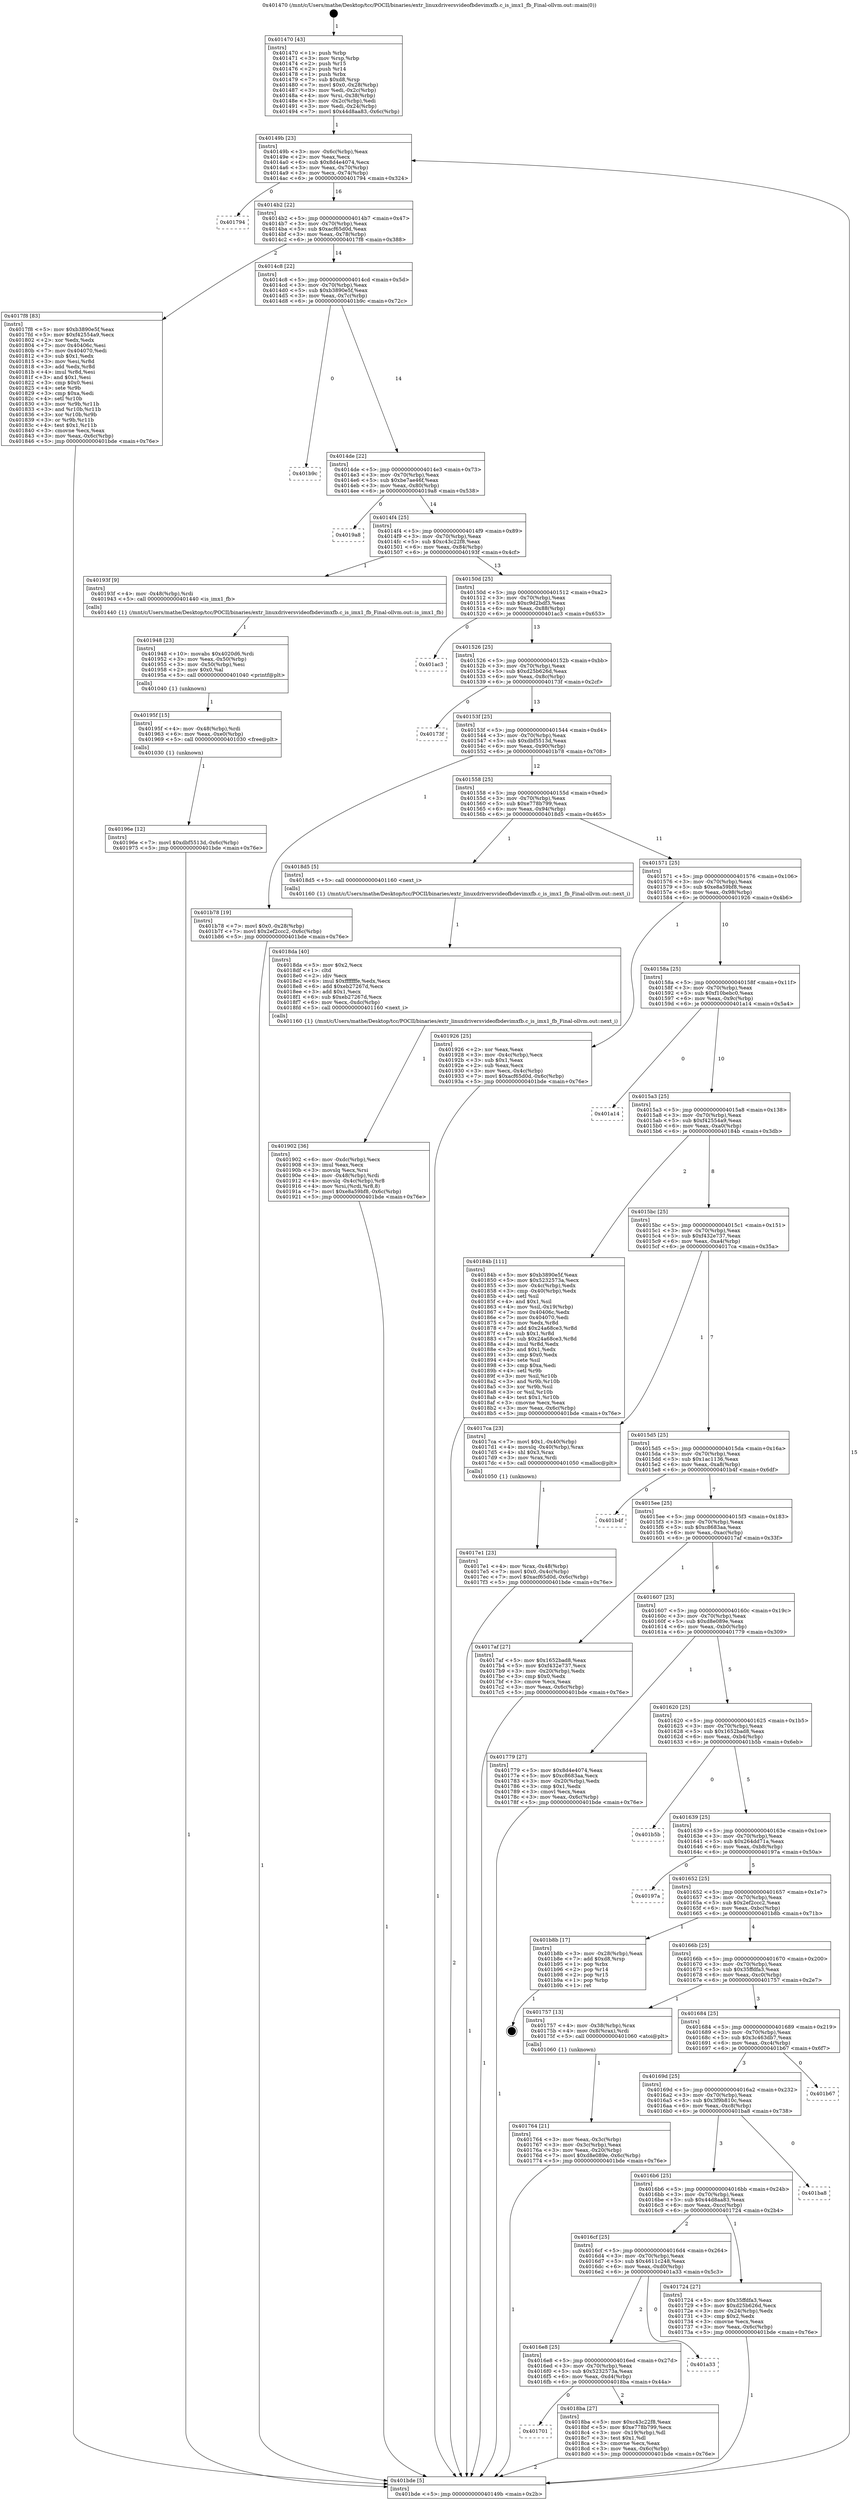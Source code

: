 digraph "0x401470" {
  label = "0x401470 (/mnt/c/Users/mathe/Desktop/tcc/POCII/binaries/extr_linuxdriversvideofbdevimxfb.c_is_imx1_fb_Final-ollvm.out::main(0))"
  labelloc = "t"
  node[shape=record]

  Entry [label="",width=0.3,height=0.3,shape=circle,fillcolor=black,style=filled]
  "0x40149b" [label="{
     0x40149b [23]\l
     | [instrs]\l
     &nbsp;&nbsp;0x40149b \<+3\>: mov -0x6c(%rbp),%eax\l
     &nbsp;&nbsp;0x40149e \<+2\>: mov %eax,%ecx\l
     &nbsp;&nbsp;0x4014a0 \<+6\>: sub $0x8d4e4074,%ecx\l
     &nbsp;&nbsp;0x4014a6 \<+3\>: mov %eax,-0x70(%rbp)\l
     &nbsp;&nbsp;0x4014a9 \<+3\>: mov %ecx,-0x74(%rbp)\l
     &nbsp;&nbsp;0x4014ac \<+6\>: je 0000000000401794 \<main+0x324\>\l
  }"]
  "0x401794" [label="{
     0x401794\l
  }", style=dashed]
  "0x4014b2" [label="{
     0x4014b2 [22]\l
     | [instrs]\l
     &nbsp;&nbsp;0x4014b2 \<+5\>: jmp 00000000004014b7 \<main+0x47\>\l
     &nbsp;&nbsp;0x4014b7 \<+3\>: mov -0x70(%rbp),%eax\l
     &nbsp;&nbsp;0x4014ba \<+5\>: sub $0xacf65d0d,%eax\l
     &nbsp;&nbsp;0x4014bf \<+3\>: mov %eax,-0x78(%rbp)\l
     &nbsp;&nbsp;0x4014c2 \<+6\>: je 00000000004017f8 \<main+0x388\>\l
  }"]
  Exit [label="",width=0.3,height=0.3,shape=circle,fillcolor=black,style=filled,peripheries=2]
  "0x4017f8" [label="{
     0x4017f8 [83]\l
     | [instrs]\l
     &nbsp;&nbsp;0x4017f8 \<+5\>: mov $0xb3890e5f,%eax\l
     &nbsp;&nbsp;0x4017fd \<+5\>: mov $0xf42554a9,%ecx\l
     &nbsp;&nbsp;0x401802 \<+2\>: xor %edx,%edx\l
     &nbsp;&nbsp;0x401804 \<+7\>: mov 0x40406c,%esi\l
     &nbsp;&nbsp;0x40180b \<+7\>: mov 0x404070,%edi\l
     &nbsp;&nbsp;0x401812 \<+3\>: sub $0x1,%edx\l
     &nbsp;&nbsp;0x401815 \<+3\>: mov %esi,%r8d\l
     &nbsp;&nbsp;0x401818 \<+3\>: add %edx,%r8d\l
     &nbsp;&nbsp;0x40181b \<+4\>: imul %r8d,%esi\l
     &nbsp;&nbsp;0x40181f \<+3\>: and $0x1,%esi\l
     &nbsp;&nbsp;0x401822 \<+3\>: cmp $0x0,%esi\l
     &nbsp;&nbsp;0x401825 \<+4\>: sete %r9b\l
     &nbsp;&nbsp;0x401829 \<+3\>: cmp $0xa,%edi\l
     &nbsp;&nbsp;0x40182c \<+4\>: setl %r10b\l
     &nbsp;&nbsp;0x401830 \<+3\>: mov %r9b,%r11b\l
     &nbsp;&nbsp;0x401833 \<+3\>: and %r10b,%r11b\l
     &nbsp;&nbsp;0x401836 \<+3\>: xor %r10b,%r9b\l
     &nbsp;&nbsp;0x401839 \<+3\>: or %r9b,%r11b\l
     &nbsp;&nbsp;0x40183c \<+4\>: test $0x1,%r11b\l
     &nbsp;&nbsp;0x401840 \<+3\>: cmovne %ecx,%eax\l
     &nbsp;&nbsp;0x401843 \<+3\>: mov %eax,-0x6c(%rbp)\l
     &nbsp;&nbsp;0x401846 \<+5\>: jmp 0000000000401bde \<main+0x76e\>\l
  }"]
  "0x4014c8" [label="{
     0x4014c8 [22]\l
     | [instrs]\l
     &nbsp;&nbsp;0x4014c8 \<+5\>: jmp 00000000004014cd \<main+0x5d\>\l
     &nbsp;&nbsp;0x4014cd \<+3\>: mov -0x70(%rbp),%eax\l
     &nbsp;&nbsp;0x4014d0 \<+5\>: sub $0xb3890e5f,%eax\l
     &nbsp;&nbsp;0x4014d5 \<+3\>: mov %eax,-0x7c(%rbp)\l
     &nbsp;&nbsp;0x4014d8 \<+6\>: je 0000000000401b9c \<main+0x72c\>\l
  }"]
  "0x40196e" [label="{
     0x40196e [12]\l
     | [instrs]\l
     &nbsp;&nbsp;0x40196e \<+7\>: movl $0xdbf5513d,-0x6c(%rbp)\l
     &nbsp;&nbsp;0x401975 \<+5\>: jmp 0000000000401bde \<main+0x76e\>\l
  }"]
  "0x401b9c" [label="{
     0x401b9c\l
  }", style=dashed]
  "0x4014de" [label="{
     0x4014de [22]\l
     | [instrs]\l
     &nbsp;&nbsp;0x4014de \<+5\>: jmp 00000000004014e3 \<main+0x73\>\l
     &nbsp;&nbsp;0x4014e3 \<+3\>: mov -0x70(%rbp),%eax\l
     &nbsp;&nbsp;0x4014e6 \<+5\>: sub $0xbe7ae46f,%eax\l
     &nbsp;&nbsp;0x4014eb \<+3\>: mov %eax,-0x80(%rbp)\l
     &nbsp;&nbsp;0x4014ee \<+6\>: je 00000000004019a8 \<main+0x538\>\l
  }"]
  "0x40195f" [label="{
     0x40195f [15]\l
     | [instrs]\l
     &nbsp;&nbsp;0x40195f \<+4\>: mov -0x48(%rbp),%rdi\l
     &nbsp;&nbsp;0x401963 \<+6\>: mov %eax,-0xe0(%rbp)\l
     &nbsp;&nbsp;0x401969 \<+5\>: call 0000000000401030 \<free@plt\>\l
     | [calls]\l
     &nbsp;&nbsp;0x401030 \{1\} (unknown)\l
  }"]
  "0x4019a8" [label="{
     0x4019a8\l
  }", style=dashed]
  "0x4014f4" [label="{
     0x4014f4 [25]\l
     | [instrs]\l
     &nbsp;&nbsp;0x4014f4 \<+5\>: jmp 00000000004014f9 \<main+0x89\>\l
     &nbsp;&nbsp;0x4014f9 \<+3\>: mov -0x70(%rbp),%eax\l
     &nbsp;&nbsp;0x4014fc \<+5\>: sub $0xc43c22f8,%eax\l
     &nbsp;&nbsp;0x401501 \<+6\>: mov %eax,-0x84(%rbp)\l
     &nbsp;&nbsp;0x401507 \<+6\>: je 000000000040193f \<main+0x4cf\>\l
  }"]
  "0x401948" [label="{
     0x401948 [23]\l
     | [instrs]\l
     &nbsp;&nbsp;0x401948 \<+10\>: movabs $0x4020d6,%rdi\l
     &nbsp;&nbsp;0x401952 \<+3\>: mov %eax,-0x50(%rbp)\l
     &nbsp;&nbsp;0x401955 \<+3\>: mov -0x50(%rbp),%esi\l
     &nbsp;&nbsp;0x401958 \<+2\>: mov $0x0,%al\l
     &nbsp;&nbsp;0x40195a \<+5\>: call 0000000000401040 \<printf@plt\>\l
     | [calls]\l
     &nbsp;&nbsp;0x401040 \{1\} (unknown)\l
  }"]
  "0x40193f" [label="{
     0x40193f [9]\l
     | [instrs]\l
     &nbsp;&nbsp;0x40193f \<+4\>: mov -0x48(%rbp),%rdi\l
     &nbsp;&nbsp;0x401943 \<+5\>: call 0000000000401440 \<is_imx1_fb\>\l
     | [calls]\l
     &nbsp;&nbsp;0x401440 \{1\} (/mnt/c/Users/mathe/Desktop/tcc/POCII/binaries/extr_linuxdriversvideofbdevimxfb.c_is_imx1_fb_Final-ollvm.out::is_imx1_fb)\l
  }"]
  "0x40150d" [label="{
     0x40150d [25]\l
     | [instrs]\l
     &nbsp;&nbsp;0x40150d \<+5\>: jmp 0000000000401512 \<main+0xa2\>\l
     &nbsp;&nbsp;0x401512 \<+3\>: mov -0x70(%rbp),%eax\l
     &nbsp;&nbsp;0x401515 \<+5\>: sub $0xc9d2bdf3,%eax\l
     &nbsp;&nbsp;0x40151a \<+6\>: mov %eax,-0x88(%rbp)\l
     &nbsp;&nbsp;0x401520 \<+6\>: je 0000000000401ac3 \<main+0x653\>\l
  }"]
  "0x401902" [label="{
     0x401902 [36]\l
     | [instrs]\l
     &nbsp;&nbsp;0x401902 \<+6\>: mov -0xdc(%rbp),%ecx\l
     &nbsp;&nbsp;0x401908 \<+3\>: imul %eax,%ecx\l
     &nbsp;&nbsp;0x40190b \<+3\>: movslq %ecx,%rsi\l
     &nbsp;&nbsp;0x40190e \<+4\>: mov -0x48(%rbp),%rdi\l
     &nbsp;&nbsp;0x401912 \<+4\>: movslq -0x4c(%rbp),%r8\l
     &nbsp;&nbsp;0x401916 \<+4\>: mov %rsi,(%rdi,%r8,8)\l
     &nbsp;&nbsp;0x40191a \<+7\>: movl $0xe8a59bf8,-0x6c(%rbp)\l
     &nbsp;&nbsp;0x401921 \<+5\>: jmp 0000000000401bde \<main+0x76e\>\l
  }"]
  "0x401ac3" [label="{
     0x401ac3\l
  }", style=dashed]
  "0x401526" [label="{
     0x401526 [25]\l
     | [instrs]\l
     &nbsp;&nbsp;0x401526 \<+5\>: jmp 000000000040152b \<main+0xbb\>\l
     &nbsp;&nbsp;0x40152b \<+3\>: mov -0x70(%rbp),%eax\l
     &nbsp;&nbsp;0x40152e \<+5\>: sub $0xd25b626d,%eax\l
     &nbsp;&nbsp;0x401533 \<+6\>: mov %eax,-0x8c(%rbp)\l
     &nbsp;&nbsp;0x401539 \<+6\>: je 000000000040173f \<main+0x2cf\>\l
  }"]
  "0x4018da" [label="{
     0x4018da [40]\l
     | [instrs]\l
     &nbsp;&nbsp;0x4018da \<+5\>: mov $0x2,%ecx\l
     &nbsp;&nbsp;0x4018df \<+1\>: cltd\l
     &nbsp;&nbsp;0x4018e0 \<+2\>: idiv %ecx\l
     &nbsp;&nbsp;0x4018e2 \<+6\>: imul $0xfffffffe,%edx,%ecx\l
     &nbsp;&nbsp;0x4018e8 \<+6\>: add $0xeb27267d,%ecx\l
     &nbsp;&nbsp;0x4018ee \<+3\>: add $0x1,%ecx\l
     &nbsp;&nbsp;0x4018f1 \<+6\>: sub $0xeb27267d,%ecx\l
     &nbsp;&nbsp;0x4018f7 \<+6\>: mov %ecx,-0xdc(%rbp)\l
     &nbsp;&nbsp;0x4018fd \<+5\>: call 0000000000401160 \<next_i\>\l
     | [calls]\l
     &nbsp;&nbsp;0x401160 \{1\} (/mnt/c/Users/mathe/Desktop/tcc/POCII/binaries/extr_linuxdriversvideofbdevimxfb.c_is_imx1_fb_Final-ollvm.out::next_i)\l
  }"]
  "0x40173f" [label="{
     0x40173f\l
  }", style=dashed]
  "0x40153f" [label="{
     0x40153f [25]\l
     | [instrs]\l
     &nbsp;&nbsp;0x40153f \<+5\>: jmp 0000000000401544 \<main+0xd4\>\l
     &nbsp;&nbsp;0x401544 \<+3\>: mov -0x70(%rbp),%eax\l
     &nbsp;&nbsp;0x401547 \<+5\>: sub $0xdbf5513d,%eax\l
     &nbsp;&nbsp;0x40154c \<+6\>: mov %eax,-0x90(%rbp)\l
     &nbsp;&nbsp;0x401552 \<+6\>: je 0000000000401b78 \<main+0x708\>\l
  }"]
  "0x401701" [label="{
     0x401701\l
  }", style=dashed]
  "0x401b78" [label="{
     0x401b78 [19]\l
     | [instrs]\l
     &nbsp;&nbsp;0x401b78 \<+7\>: movl $0x0,-0x28(%rbp)\l
     &nbsp;&nbsp;0x401b7f \<+7\>: movl $0x2ef2ccc2,-0x6c(%rbp)\l
     &nbsp;&nbsp;0x401b86 \<+5\>: jmp 0000000000401bde \<main+0x76e\>\l
  }"]
  "0x401558" [label="{
     0x401558 [25]\l
     | [instrs]\l
     &nbsp;&nbsp;0x401558 \<+5\>: jmp 000000000040155d \<main+0xed\>\l
     &nbsp;&nbsp;0x40155d \<+3\>: mov -0x70(%rbp),%eax\l
     &nbsp;&nbsp;0x401560 \<+5\>: sub $0xe778b799,%eax\l
     &nbsp;&nbsp;0x401565 \<+6\>: mov %eax,-0x94(%rbp)\l
     &nbsp;&nbsp;0x40156b \<+6\>: je 00000000004018d5 \<main+0x465\>\l
  }"]
  "0x4018ba" [label="{
     0x4018ba [27]\l
     | [instrs]\l
     &nbsp;&nbsp;0x4018ba \<+5\>: mov $0xc43c22f8,%eax\l
     &nbsp;&nbsp;0x4018bf \<+5\>: mov $0xe778b799,%ecx\l
     &nbsp;&nbsp;0x4018c4 \<+3\>: mov -0x19(%rbp),%dl\l
     &nbsp;&nbsp;0x4018c7 \<+3\>: test $0x1,%dl\l
     &nbsp;&nbsp;0x4018ca \<+3\>: cmovne %ecx,%eax\l
     &nbsp;&nbsp;0x4018cd \<+3\>: mov %eax,-0x6c(%rbp)\l
     &nbsp;&nbsp;0x4018d0 \<+5\>: jmp 0000000000401bde \<main+0x76e\>\l
  }"]
  "0x4018d5" [label="{
     0x4018d5 [5]\l
     | [instrs]\l
     &nbsp;&nbsp;0x4018d5 \<+5\>: call 0000000000401160 \<next_i\>\l
     | [calls]\l
     &nbsp;&nbsp;0x401160 \{1\} (/mnt/c/Users/mathe/Desktop/tcc/POCII/binaries/extr_linuxdriversvideofbdevimxfb.c_is_imx1_fb_Final-ollvm.out::next_i)\l
  }"]
  "0x401571" [label="{
     0x401571 [25]\l
     | [instrs]\l
     &nbsp;&nbsp;0x401571 \<+5\>: jmp 0000000000401576 \<main+0x106\>\l
     &nbsp;&nbsp;0x401576 \<+3\>: mov -0x70(%rbp),%eax\l
     &nbsp;&nbsp;0x401579 \<+5\>: sub $0xe8a59bf8,%eax\l
     &nbsp;&nbsp;0x40157e \<+6\>: mov %eax,-0x98(%rbp)\l
     &nbsp;&nbsp;0x401584 \<+6\>: je 0000000000401926 \<main+0x4b6\>\l
  }"]
  "0x4016e8" [label="{
     0x4016e8 [25]\l
     | [instrs]\l
     &nbsp;&nbsp;0x4016e8 \<+5\>: jmp 00000000004016ed \<main+0x27d\>\l
     &nbsp;&nbsp;0x4016ed \<+3\>: mov -0x70(%rbp),%eax\l
     &nbsp;&nbsp;0x4016f0 \<+5\>: sub $0x5232573a,%eax\l
     &nbsp;&nbsp;0x4016f5 \<+6\>: mov %eax,-0xd4(%rbp)\l
     &nbsp;&nbsp;0x4016fb \<+6\>: je 00000000004018ba \<main+0x44a\>\l
  }"]
  "0x401926" [label="{
     0x401926 [25]\l
     | [instrs]\l
     &nbsp;&nbsp;0x401926 \<+2\>: xor %eax,%eax\l
     &nbsp;&nbsp;0x401928 \<+3\>: mov -0x4c(%rbp),%ecx\l
     &nbsp;&nbsp;0x40192b \<+3\>: sub $0x1,%eax\l
     &nbsp;&nbsp;0x40192e \<+2\>: sub %eax,%ecx\l
     &nbsp;&nbsp;0x401930 \<+3\>: mov %ecx,-0x4c(%rbp)\l
     &nbsp;&nbsp;0x401933 \<+7\>: movl $0xacf65d0d,-0x6c(%rbp)\l
     &nbsp;&nbsp;0x40193a \<+5\>: jmp 0000000000401bde \<main+0x76e\>\l
  }"]
  "0x40158a" [label="{
     0x40158a [25]\l
     | [instrs]\l
     &nbsp;&nbsp;0x40158a \<+5\>: jmp 000000000040158f \<main+0x11f\>\l
     &nbsp;&nbsp;0x40158f \<+3\>: mov -0x70(%rbp),%eax\l
     &nbsp;&nbsp;0x401592 \<+5\>: sub $0xf10bebc0,%eax\l
     &nbsp;&nbsp;0x401597 \<+6\>: mov %eax,-0x9c(%rbp)\l
     &nbsp;&nbsp;0x40159d \<+6\>: je 0000000000401a14 \<main+0x5a4\>\l
  }"]
  "0x401a33" [label="{
     0x401a33\l
  }", style=dashed]
  "0x401a14" [label="{
     0x401a14\l
  }", style=dashed]
  "0x4015a3" [label="{
     0x4015a3 [25]\l
     | [instrs]\l
     &nbsp;&nbsp;0x4015a3 \<+5\>: jmp 00000000004015a8 \<main+0x138\>\l
     &nbsp;&nbsp;0x4015a8 \<+3\>: mov -0x70(%rbp),%eax\l
     &nbsp;&nbsp;0x4015ab \<+5\>: sub $0xf42554a9,%eax\l
     &nbsp;&nbsp;0x4015b0 \<+6\>: mov %eax,-0xa0(%rbp)\l
     &nbsp;&nbsp;0x4015b6 \<+6\>: je 000000000040184b \<main+0x3db\>\l
  }"]
  "0x4017e1" [label="{
     0x4017e1 [23]\l
     | [instrs]\l
     &nbsp;&nbsp;0x4017e1 \<+4\>: mov %rax,-0x48(%rbp)\l
     &nbsp;&nbsp;0x4017e5 \<+7\>: movl $0x0,-0x4c(%rbp)\l
     &nbsp;&nbsp;0x4017ec \<+7\>: movl $0xacf65d0d,-0x6c(%rbp)\l
     &nbsp;&nbsp;0x4017f3 \<+5\>: jmp 0000000000401bde \<main+0x76e\>\l
  }"]
  "0x40184b" [label="{
     0x40184b [111]\l
     | [instrs]\l
     &nbsp;&nbsp;0x40184b \<+5\>: mov $0xb3890e5f,%eax\l
     &nbsp;&nbsp;0x401850 \<+5\>: mov $0x5232573a,%ecx\l
     &nbsp;&nbsp;0x401855 \<+3\>: mov -0x4c(%rbp),%edx\l
     &nbsp;&nbsp;0x401858 \<+3\>: cmp -0x40(%rbp),%edx\l
     &nbsp;&nbsp;0x40185b \<+4\>: setl %sil\l
     &nbsp;&nbsp;0x40185f \<+4\>: and $0x1,%sil\l
     &nbsp;&nbsp;0x401863 \<+4\>: mov %sil,-0x19(%rbp)\l
     &nbsp;&nbsp;0x401867 \<+7\>: mov 0x40406c,%edx\l
     &nbsp;&nbsp;0x40186e \<+7\>: mov 0x404070,%edi\l
     &nbsp;&nbsp;0x401875 \<+3\>: mov %edx,%r8d\l
     &nbsp;&nbsp;0x401878 \<+7\>: add $0x24a68ce3,%r8d\l
     &nbsp;&nbsp;0x40187f \<+4\>: sub $0x1,%r8d\l
     &nbsp;&nbsp;0x401883 \<+7\>: sub $0x24a68ce3,%r8d\l
     &nbsp;&nbsp;0x40188a \<+4\>: imul %r8d,%edx\l
     &nbsp;&nbsp;0x40188e \<+3\>: and $0x1,%edx\l
     &nbsp;&nbsp;0x401891 \<+3\>: cmp $0x0,%edx\l
     &nbsp;&nbsp;0x401894 \<+4\>: sete %sil\l
     &nbsp;&nbsp;0x401898 \<+3\>: cmp $0xa,%edi\l
     &nbsp;&nbsp;0x40189b \<+4\>: setl %r9b\l
     &nbsp;&nbsp;0x40189f \<+3\>: mov %sil,%r10b\l
     &nbsp;&nbsp;0x4018a2 \<+3\>: and %r9b,%r10b\l
     &nbsp;&nbsp;0x4018a5 \<+3\>: xor %r9b,%sil\l
     &nbsp;&nbsp;0x4018a8 \<+3\>: or %sil,%r10b\l
     &nbsp;&nbsp;0x4018ab \<+4\>: test $0x1,%r10b\l
     &nbsp;&nbsp;0x4018af \<+3\>: cmovne %ecx,%eax\l
     &nbsp;&nbsp;0x4018b2 \<+3\>: mov %eax,-0x6c(%rbp)\l
     &nbsp;&nbsp;0x4018b5 \<+5\>: jmp 0000000000401bde \<main+0x76e\>\l
  }"]
  "0x4015bc" [label="{
     0x4015bc [25]\l
     | [instrs]\l
     &nbsp;&nbsp;0x4015bc \<+5\>: jmp 00000000004015c1 \<main+0x151\>\l
     &nbsp;&nbsp;0x4015c1 \<+3\>: mov -0x70(%rbp),%eax\l
     &nbsp;&nbsp;0x4015c4 \<+5\>: sub $0xf432e737,%eax\l
     &nbsp;&nbsp;0x4015c9 \<+6\>: mov %eax,-0xa4(%rbp)\l
     &nbsp;&nbsp;0x4015cf \<+6\>: je 00000000004017ca \<main+0x35a\>\l
  }"]
  "0x401764" [label="{
     0x401764 [21]\l
     | [instrs]\l
     &nbsp;&nbsp;0x401764 \<+3\>: mov %eax,-0x3c(%rbp)\l
     &nbsp;&nbsp;0x401767 \<+3\>: mov -0x3c(%rbp),%eax\l
     &nbsp;&nbsp;0x40176a \<+3\>: mov %eax,-0x20(%rbp)\l
     &nbsp;&nbsp;0x40176d \<+7\>: movl $0xd8e089e,-0x6c(%rbp)\l
     &nbsp;&nbsp;0x401774 \<+5\>: jmp 0000000000401bde \<main+0x76e\>\l
  }"]
  "0x4017ca" [label="{
     0x4017ca [23]\l
     | [instrs]\l
     &nbsp;&nbsp;0x4017ca \<+7\>: movl $0x1,-0x40(%rbp)\l
     &nbsp;&nbsp;0x4017d1 \<+4\>: movslq -0x40(%rbp),%rax\l
     &nbsp;&nbsp;0x4017d5 \<+4\>: shl $0x3,%rax\l
     &nbsp;&nbsp;0x4017d9 \<+3\>: mov %rax,%rdi\l
     &nbsp;&nbsp;0x4017dc \<+5\>: call 0000000000401050 \<malloc@plt\>\l
     | [calls]\l
     &nbsp;&nbsp;0x401050 \{1\} (unknown)\l
  }"]
  "0x4015d5" [label="{
     0x4015d5 [25]\l
     | [instrs]\l
     &nbsp;&nbsp;0x4015d5 \<+5\>: jmp 00000000004015da \<main+0x16a\>\l
     &nbsp;&nbsp;0x4015da \<+3\>: mov -0x70(%rbp),%eax\l
     &nbsp;&nbsp;0x4015dd \<+5\>: sub $0x1ac1136,%eax\l
     &nbsp;&nbsp;0x4015e2 \<+6\>: mov %eax,-0xa8(%rbp)\l
     &nbsp;&nbsp;0x4015e8 \<+6\>: je 0000000000401b4f \<main+0x6df\>\l
  }"]
  "0x401470" [label="{
     0x401470 [43]\l
     | [instrs]\l
     &nbsp;&nbsp;0x401470 \<+1\>: push %rbp\l
     &nbsp;&nbsp;0x401471 \<+3\>: mov %rsp,%rbp\l
     &nbsp;&nbsp;0x401474 \<+2\>: push %r15\l
     &nbsp;&nbsp;0x401476 \<+2\>: push %r14\l
     &nbsp;&nbsp;0x401478 \<+1\>: push %rbx\l
     &nbsp;&nbsp;0x401479 \<+7\>: sub $0xd8,%rsp\l
     &nbsp;&nbsp;0x401480 \<+7\>: movl $0x0,-0x28(%rbp)\l
     &nbsp;&nbsp;0x401487 \<+3\>: mov %edi,-0x2c(%rbp)\l
     &nbsp;&nbsp;0x40148a \<+4\>: mov %rsi,-0x38(%rbp)\l
     &nbsp;&nbsp;0x40148e \<+3\>: mov -0x2c(%rbp),%edi\l
     &nbsp;&nbsp;0x401491 \<+3\>: mov %edi,-0x24(%rbp)\l
     &nbsp;&nbsp;0x401494 \<+7\>: movl $0x44d8aa83,-0x6c(%rbp)\l
  }"]
  "0x401b4f" [label="{
     0x401b4f\l
  }", style=dashed]
  "0x4015ee" [label="{
     0x4015ee [25]\l
     | [instrs]\l
     &nbsp;&nbsp;0x4015ee \<+5\>: jmp 00000000004015f3 \<main+0x183\>\l
     &nbsp;&nbsp;0x4015f3 \<+3\>: mov -0x70(%rbp),%eax\l
     &nbsp;&nbsp;0x4015f6 \<+5\>: sub $0xc8683aa,%eax\l
     &nbsp;&nbsp;0x4015fb \<+6\>: mov %eax,-0xac(%rbp)\l
     &nbsp;&nbsp;0x401601 \<+6\>: je 00000000004017af \<main+0x33f\>\l
  }"]
  "0x401bde" [label="{
     0x401bde [5]\l
     | [instrs]\l
     &nbsp;&nbsp;0x401bde \<+5\>: jmp 000000000040149b \<main+0x2b\>\l
  }"]
  "0x4017af" [label="{
     0x4017af [27]\l
     | [instrs]\l
     &nbsp;&nbsp;0x4017af \<+5\>: mov $0x1652bad8,%eax\l
     &nbsp;&nbsp;0x4017b4 \<+5\>: mov $0xf432e737,%ecx\l
     &nbsp;&nbsp;0x4017b9 \<+3\>: mov -0x20(%rbp),%edx\l
     &nbsp;&nbsp;0x4017bc \<+3\>: cmp $0x0,%edx\l
     &nbsp;&nbsp;0x4017bf \<+3\>: cmove %ecx,%eax\l
     &nbsp;&nbsp;0x4017c2 \<+3\>: mov %eax,-0x6c(%rbp)\l
     &nbsp;&nbsp;0x4017c5 \<+5\>: jmp 0000000000401bde \<main+0x76e\>\l
  }"]
  "0x401607" [label="{
     0x401607 [25]\l
     | [instrs]\l
     &nbsp;&nbsp;0x401607 \<+5\>: jmp 000000000040160c \<main+0x19c\>\l
     &nbsp;&nbsp;0x40160c \<+3\>: mov -0x70(%rbp),%eax\l
     &nbsp;&nbsp;0x40160f \<+5\>: sub $0xd8e089e,%eax\l
     &nbsp;&nbsp;0x401614 \<+6\>: mov %eax,-0xb0(%rbp)\l
     &nbsp;&nbsp;0x40161a \<+6\>: je 0000000000401779 \<main+0x309\>\l
  }"]
  "0x4016cf" [label="{
     0x4016cf [25]\l
     | [instrs]\l
     &nbsp;&nbsp;0x4016cf \<+5\>: jmp 00000000004016d4 \<main+0x264\>\l
     &nbsp;&nbsp;0x4016d4 \<+3\>: mov -0x70(%rbp),%eax\l
     &nbsp;&nbsp;0x4016d7 \<+5\>: sub $0x4611c248,%eax\l
     &nbsp;&nbsp;0x4016dc \<+6\>: mov %eax,-0xd0(%rbp)\l
     &nbsp;&nbsp;0x4016e2 \<+6\>: je 0000000000401a33 \<main+0x5c3\>\l
  }"]
  "0x401779" [label="{
     0x401779 [27]\l
     | [instrs]\l
     &nbsp;&nbsp;0x401779 \<+5\>: mov $0x8d4e4074,%eax\l
     &nbsp;&nbsp;0x40177e \<+5\>: mov $0xc8683aa,%ecx\l
     &nbsp;&nbsp;0x401783 \<+3\>: mov -0x20(%rbp),%edx\l
     &nbsp;&nbsp;0x401786 \<+3\>: cmp $0x1,%edx\l
     &nbsp;&nbsp;0x401789 \<+3\>: cmovl %ecx,%eax\l
     &nbsp;&nbsp;0x40178c \<+3\>: mov %eax,-0x6c(%rbp)\l
     &nbsp;&nbsp;0x40178f \<+5\>: jmp 0000000000401bde \<main+0x76e\>\l
  }"]
  "0x401620" [label="{
     0x401620 [25]\l
     | [instrs]\l
     &nbsp;&nbsp;0x401620 \<+5\>: jmp 0000000000401625 \<main+0x1b5\>\l
     &nbsp;&nbsp;0x401625 \<+3\>: mov -0x70(%rbp),%eax\l
     &nbsp;&nbsp;0x401628 \<+5\>: sub $0x1652bad8,%eax\l
     &nbsp;&nbsp;0x40162d \<+6\>: mov %eax,-0xb4(%rbp)\l
     &nbsp;&nbsp;0x401633 \<+6\>: je 0000000000401b5b \<main+0x6eb\>\l
  }"]
  "0x401724" [label="{
     0x401724 [27]\l
     | [instrs]\l
     &nbsp;&nbsp;0x401724 \<+5\>: mov $0x35ffdfa3,%eax\l
     &nbsp;&nbsp;0x401729 \<+5\>: mov $0xd25b626d,%ecx\l
     &nbsp;&nbsp;0x40172e \<+3\>: mov -0x24(%rbp),%edx\l
     &nbsp;&nbsp;0x401731 \<+3\>: cmp $0x2,%edx\l
     &nbsp;&nbsp;0x401734 \<+3\>: cmovne %ecx,%eax\l
     &nbsp;&nbsp;0x401737 \<+3\>: mov %eax,-0x6c(%rbp)\l
     &nbsp;&nbsp;0x40173a \<+5\>: jmp 0000000000401bde \<main+0x76e\>\l
  }"]
  "0x401b5b" [label="{
     0x401b5b\l
  }", style=dashed]
  "0x401639" [label="{
     0x401639 [25]\l
     | [instrs]\l
     &nbsp;&nbsp;0x401639 \<+5\>: jmp 000000000040163e \<main+0x1ce\>\l
     &nbsp;&nbsp;0x40163e \<+3\>: mov -0x70(%rbp),%eax\l
     &nbsp;&nbsp;0x401641 \<+5\>: sub $0x264dd71a,%eax\l
     &nbsp;&nbsp;0x401646 \<+6\>: mov %eax,-0xb8(%rbp)\l
     &nbsp;&nbsp;0x40164c \<+6\>: je 000000000040197a \<main+0x50a\>\l
  }"]
  "0x4016b6" [label="{
     0x4016b6 [25]\l
     | [instrs]\l
     &nbsp;&nbsp;0x4016b6 \<+5\>: jmp 00000000004016bb \<main+0x24b\>\l
     &nbsp;&nbsp;0x4016bb \<+3\>: mov -0x70(%rbp),%eax\l
     &nbsp;&nbsp;0x4016be \<+5\>: sub $0x44d8aa83,%eax\l
     &nbsp;&nbsp;0x4016c3 \<+6\>: mov %eax,-0xcc(%rbp)\l
     &nbsp;&nbsp;0x4016c9 \<+6\>: je 0000000000401724 \<main+0x2b4\>\l
  }"]
  "0x40197a" [label="{
     0x40197a\l
  }", style=dashed]
  "0x401652" [label="{
     0x401652 [25]\l
     | [instrs]\l
     &nbsp;&nbsp;0x401652 \<+5\>: jmp 0000000000401657 \<main+0x1e7\>\l
     &nbsp;&nbsp;0x401657 \<+3\>: mov -0x70(%rbp),%eax\l
     &nbsp;&nbsp;0x40165a \<+5\>: sub $0x2ef2ccc2,%eax\l
     &nbsp;&nbsp;0x40165f \<+6\>: mov %eax,-0xbc(%rbp)\l
     &nbsp;&nbsp;0x401665 \<+6\>: je 0000000000401b8b \<main+0x71b\>\l
  }"]
  "0x401ba8" [label="{
     0x401ba8\l
  }", style=dashed]
  "0x401b8b" [label="{
     0x401b8b [17]\l
     | [instrs]\l
     &nbsp;&nbsp;0x401b8b \<+3\>: mov -0x28(%rbp),%eax\l
     &nbsp;&nbsp;0x401b8e \<+7\>: add $0xd8,%rsp\l
     &nbsp;&nbsp;0x401b95 \<+1\>: pop %rbx\l
     &nbsp;&nbsp;0x401b96 \<+2\>: pop %r14\l
     &nbsp;&nbsp;0x401b98 \<+2\>: pop %r15\l
     &nbsp;&nbsp;0x401b9a \<+1\>: pop %rbp\l
     &nbsp;&nbsp;0x401b9b \<+1\>: ret\l
  }"]
  "0x40166b" [label="{
     0x40166b [25]\l
     | [instrs]\l
     &nbsp;&nbsp;0x40166b \<+5\>: jmp 0000000000401670 \<main+0x200\>\l
     &nbsp;&nbsp;0x401670 \<+3\>: mov -0x70(%rbp),%eax\l
     &nbsp;&nbsp;0x401673 \<+5\>: sub $0x35ffdfa3,%eax\l
     &nbsp;&nbsp;0x401678 \<+6\>: mov %eax,-0xc0(%rbp)\l
     &nbsp;&nbsp;0x40167e \<+6\>: je 0000000000401757 \<main+0x2e7\>\l
  }"]
  "0x40169d" [label="{
     0x40169d [25]\l
     | [instrs]\l
     &nbsp;&nbsp;0x40169d \<+5\>: jmp 00000000004016a2 \<main+0x232\>\l
     &nbsp;&nbsp;0x4016a2 \<+3\>: mov -0x70(%rbp),%eax\l
     &nbsp;&nbsp;0x4016a5 \<+5\>: sub $0x3f9b810c,%eax\l
     &nbsp;&nbsp;0x4016aa \<+6\>: mov %eax,-0xc8(%rbp)\l
     &nbsp;&nbsp;0x4016b0 \<+6\>: je 0000000000401ba8 \<main+0x738\>\l
  }"]
  "0x401757" [label="{
     0x401757 [13]\l
     | [instrs]\l
     &nbsp;&nbsp;0x401757 \<+4\>: mov -0x38(%rbp),%rax\l
     &nbsp;&nbsp;0x40175b \<+4\>: mov 0x8(%rax),%rdi\l
     &nbsp;&nbsp;0x40175f \<+5\>: call 0000000000401060 \<atoi@plt\>\l
     | [calls]\l
     &nbsp;&nbsp;0x401060 \{1\} (unknown)\l
  }"]
  "0x401684" [label="{
     0x401684 [25]\l
     | [instrs]\l
     &nbsp;&nbsp;0x401684 \<+5\>: jmp 0000000000401689 \<main+0x219\>\l
     &nbsp;&nbsp;0x401689 \<+3\>: mov -0x70(%rbp),%eax\l
     &nbsp;&nbsp;0x40168c \<+5\>: sub $0x3c463db7,%eax\l
     &nbsp;&nbsp;0x401691 \<+6\>: mov %eax,-0xc4(%rbp)\l
     &nbsp;&nbsp;0x401697 \<+6\>: je 0000000000401b67 \<main+0x6f7\>\l
  }"]
  "0x401b67" [label="{
     0x401b67\l
  }", style=dashed]
  Entry -> "0x401470" [label=" 1"]
  "0x40149b" -> "0x401794" [label=" 0"]
  "0x40149b" -> "0x4014b2" [label=" 16"]
  "0x401b8b" -> Exit [label=" 1"]
  "0x4014b2" -> "0x4017f8" [label=" 2"]
  "0x4014b2" -> "0x4014c8" [label=" 14"]
  "0x401b78" -> "0x401bde" [label=" 1"]
  "0x4014c8" -> "0x401b9c" [label=" 0"]
  "0x4014c8" -> "0x4014de" [label=" 14"]
  "0x40196e" -> "0x401bde" [label=" 1"]
  "0x4014de" -> "0x4019a8" [label=" 0"]
  "0x4014de" -> "0x4014f4" [label=" 14"]
  "0x40195f" -> "0x40196e" [label=" 1"]
  "0x4014f4" -> "0x40193f" [label=" 1"]
  "0x4014f4" -> "0x40150d" [label=" 13"]
  "0x401948" -> "0x40195f" [label=" 1"]
  "0x40150d" -> "0x401ac3" [label=" 0"]
  "0x40150d" -> "0x401526" [label=" 13"]
  "0x40193f" -> "0x401948" [label=" 1"]
  "0x401526" -> "0x40173f" [label=" 0"]
  "0x401526" -> "0x40153f" [label=" 13"]
  "0x401926" -> "0x401bde" [label=" 1"]
  "0x40153f" -> "0x401b78" [label=" 1"]
  "0x40153f" -> "0x401558" [label=" 12"]
  "0x401902" -> "0x401bde" [label=" 1"]
  "0x401558" -> "0x4018d5" [label=" 1"]
  "0x401558" -> "0x401571" [label=" 11"]
  "0x4018da" -> "0x401902" [label=" 1"]
  "0x401571" -> "0x401926" [label=" 1"]
  "0x401571" -> "0x40158a" [label=" 10"]
  "0x4018ba" -> "0x401bde" [label=" 2"]
  "0x40158a" -> "0x401a14" [label=" 0"]
  "0x40158a" -> "0x4015a3" [label=" 10"]
  "0x4016e8" -> "0x401701" [label=" 0"]
  "0x4015a3" -> "0x40184b" [label=" 2"]
  "0x4015a3" -> "0x4015bc" [label=" 8"]
  "0x4018d5" -> "0x4018da" [label=" 1"]
  "0x4015bc" -> "0x4017ca" [label=" 1"]
  "0x4015bc" -> "0x4015d5" [label=" 7"]
  "0x4016cf" -> "0x4016e8" [label=" 2"]
  "0x4015d5" -> "0x401b4f" [label=" 0"]
  "0x4015d5" -> "0x4015ee" [label=" 7"]
  "0x4016cf" -> "0x401a33" [label=" 0"]
  "0x4015ee" -> "0x4017af" [label=" 1"]
  "0x4015ee" -> "0x401607" [label=" 6"]
  "0x4016e8" -> "0x4018ba" [label=" 2"]
  "0x401607" -> "0x401779" [label=" 1"]
  "0x401607" -> "0x401620" [label=" 5"]
  "0x40184b" -> "0x401bde" [label=" 2"]
  "0x401620" -> "0x401b5b" [label=" 0"]
  "0x401620" -> "0x401639" [label=" 5"]
  "0x4017f8" -> "0x401bde" [label=" 2"]
  "0x401639" -> "0x40197a" [label=" 0"]
  "0x401639" -> "0x401652" [label=" 5"]
  "0x4017ca" -> "0x4017e1" [label=" 1"]
  "0x401652" -> "0x401b8b" [label=" 1"]
  "0x401652" -> "0x40166b" [label=" 4"]
  "0x4017af" -> "0x401bde" [label=" 1"]
  "0x40166b" -> "0x401757" [label=" 1"]
  "0x40166b" -> "0x401684" [label=" 3"]
  "0x401764" -> "0x401bde" [label=" 1"]
  "0x401684" -> "0x401b67" [label=" 0"]
  "0x401684" -> "0x40169d" [label=" 3"]
  "0x401779" -> "0x401bde" [label=" 1"]
  "0x40169d" -> "0x401ba8" [label=" 0"]
  "0x40169d" -> "0x4016b6" [label=" 3"]
  "0x4017e1" -> "0x401bde" [label=" 1"]
  "0x4016b6" -> "0x401724" [label=" 1"]
  "0x4016b6" -> "0x4016cf" [label=" 2"]
  "0x401724" -> "0x401bde" [label=" 1"]
  "0x401470" -> "0x40149b" [label=" 1"]
  "0x401bde" -> "0x40149b" [label=" 15"]
  "0x401757" -> "0x401764" [label=" 1"]
}
